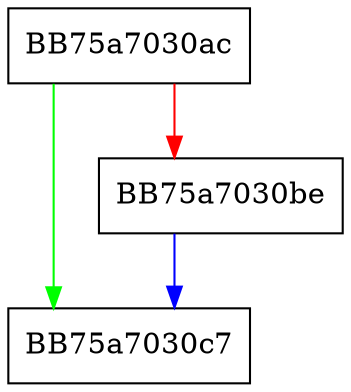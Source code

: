 digraph OpenStream {
  node [shape="box"];
  graph [splines=ortho];
  BB75a7030ac -> BB75a7030c7 [color="green"];
  BB75a7030ac -> BB75a7030be [color="red"];
  BB75a7030be -> BB75a7030c7 [color="blue"];
}